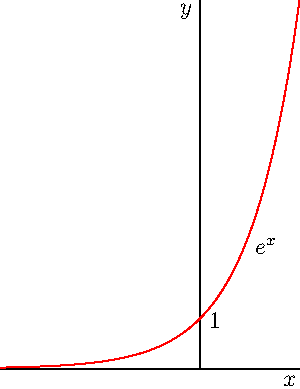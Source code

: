 import graph;
size(150,0);

real f(real x) {return exp(x);}
pair F(real x) {return (x,f(x));}

xaxis("$x$");
yaxis("$y$",0);

draw(graph(f,-4,2,operator ..),red);

labely(1,E);
label("$e^x$",F(1),SE);

